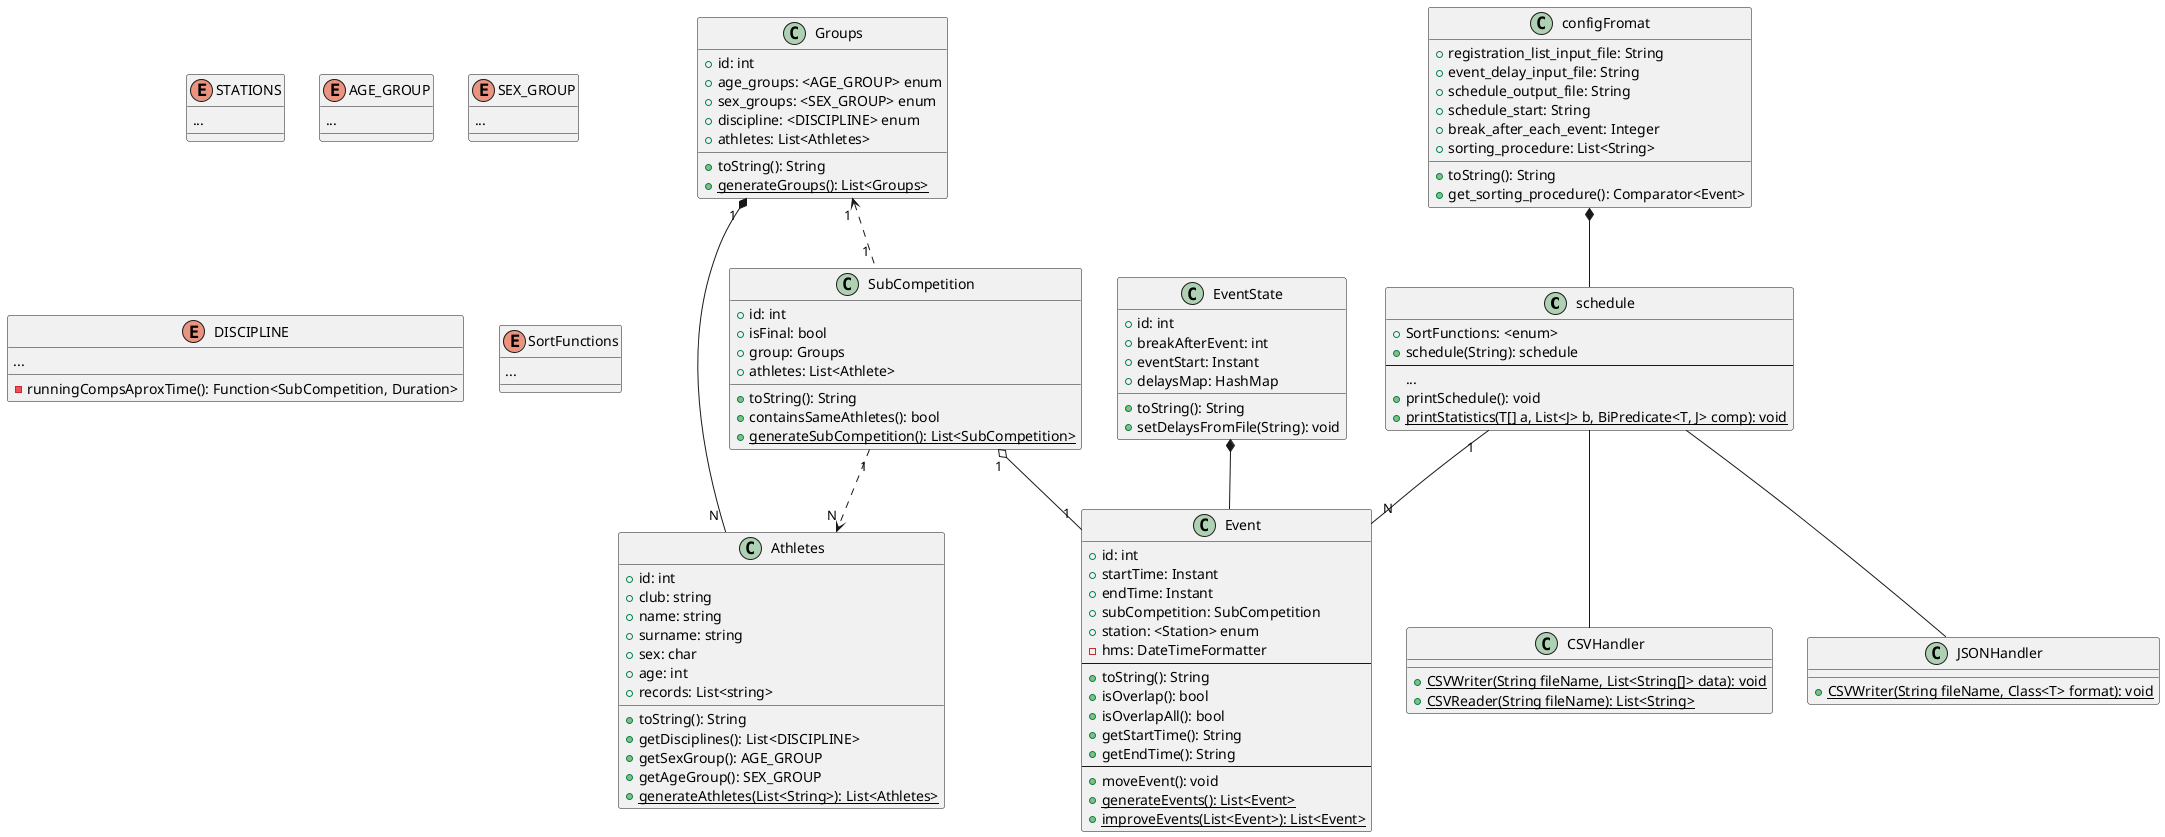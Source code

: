 @startuml Class Diagram

class schedule
{
	' -csvFile
	+SortFunctions: <enum>
	+schedule(String): schedule
	---
	...
	+printSchedule(): void
	{static}	+printStatistics(T[] a, List<J> b, BiPredicate<T, J> comp): void
}

class configFromat
{
	+registration_list_input_file: String
	+event_delay_input_file: String
	+schedule_output_file: String
	+schedule_start: String
	+break_after_each_event: Integer
	+sorting_procedure: List<String>
	+toString(): String
	+get_sorting_procedure(): Comparator<Event>
}

class Athletes
{
	+id: int
	+club: string
	+name: string
	+surname: string
	+sex: char
	+age: int
	+records: List<string>
	+toString(): String
	+getDisciplines(): List<DISCIPLINE>
	+getSexGroup(): AGE_GROUP
	+getAgeGroup(): SEX_GROUP
	{static}	+generateAthletes(List<String>): List<Athletes>
}

class Groups
{
	+id: int
	+age_groups: <AGE_GROUP> enum
	+sex_groups: <SEX_GROUP> enum
	+discipline: <DISCIPLINE> enum
	+athletes: List<Athletes>
	+toString(): String
	{static} +generateGroups(): List<Groups>

}

class SubCompetition
{
	+id: int
	+isFinal: bool
	+group: Groups
	+athletes: List<Athlete>
	+toString(): String
	+containsSameAthletes(): bool
	{static}	 +generateSubCompetition(): List<SubCompetition>

}

class Event
{
	+id: int
	+startTime: Instant
	+endTime: Instant
	+subCompetition: SubCompetition
	+station: <Station> enum
	-hms: DateTimeFormatter
	---
	+toString(): String
	+isOverlap(): bool
	+isOverlapAll(): bool
	+getStartTime(): String
	+getEndTime(): String
	---
	+moveEvent(): void
	{static}	+generateEvents(): List<Event>
	{static}	+improveEvents(List<Event>): List<Event>
}

class EventState
{
	+id: int
	+breakAfterEvent: int
	+eventStart: Instant
	+delaysMap: HashMap
	+toString(): String
	+setDelaysFromFile(String): void
}


class CSVHandler
{
	{static}	+CSVWriter(String fileName, List<String[]> data): void
	{static}	+CSVReader(String fileName): List<String>
}

class JSONHandler
{
	{static}	+CSVWriter(String fileName, Class<T> format): void
}



enum STATIONS {
	...
}
enum AGE_GROUP {
	...
}
enum SEX_GROUP {
	...
}
enum DISCIPLINE {
	...
	-runningCompsAproxTime(): Function<SubCompetition, Duration>
}
enum SortFunctions {
	...
}





schedule " 1 " -- " N " Event
SubCompetition " 1" .-> " N " Athletes
Groups " 1 " <-. " 1 " SubCompetition
SubCompetition " 1 " o-- " 1 " Event
' AthleteGroupAttributes " 1 "  <|--  " N " Athletes
Groups " 1 " *-- " N " Athletes
EventState *-- Event
configFromat *-- schedule

schedule -- JSONHandler
schedule -- CSVHandler


@enduml
